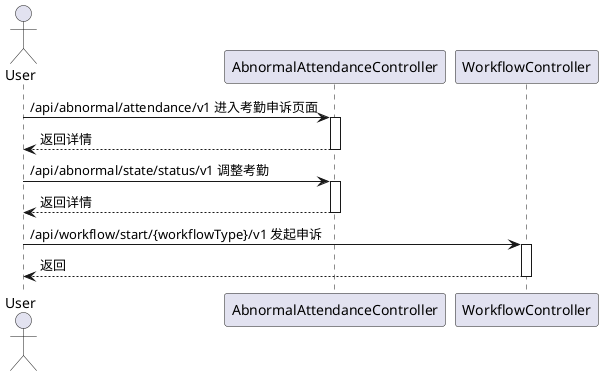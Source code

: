 
@startuml

                     actor User
                     participant AbnormalAttendanceController as abnormal
                     participant WorkflowController as workflow


                         User -> abnormal : /api/abnormal/attendance/v1 进入考勤申诉页面
                         activate abnormal
                         abnormal --> User : 返回详情
                         deactivate abnormal

                         User -> abnormal : /api/abnormal/state/status/v1 调整考勤
                         activate abnormal
                         abnormal --> User : 返回详情
                         deactivate abnormal

                         User -> workflow : /api/workflow/start/{workflowType}/v1 发起申诉
                         activate workflow
                         workflow --> User : 返回
                         deactivate workflow
                     @enduml